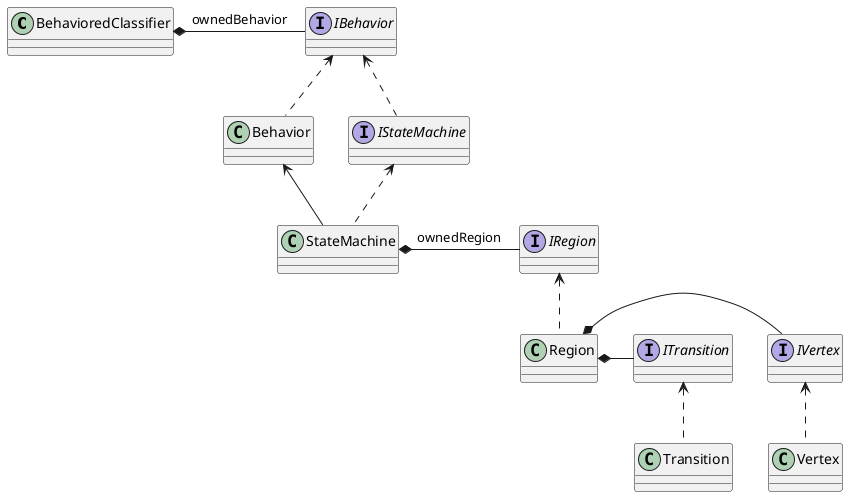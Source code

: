 @startuml

class BehavioredClassifier
interface IBehavior
class Behavior
interface IStateMachine
class StateMachine
interface IRegion
class Region
interface IVertex
class Vertex
interface ITransition
class Transition

BehavioredClassifier *- IBehavior : ownedBehavior
IBehavior <.. Behavior
IBehavior <.. IStateMachine
IStateMachine <.. StateMachine
Behavior <-- StateMachine
StateMachine *- IRegion: ownedRegion
IRegion <.. Region
Region *- IVertex
IVertex <.. Vertex
Region *- ITransition
ITransition <.. Transition



@enduml